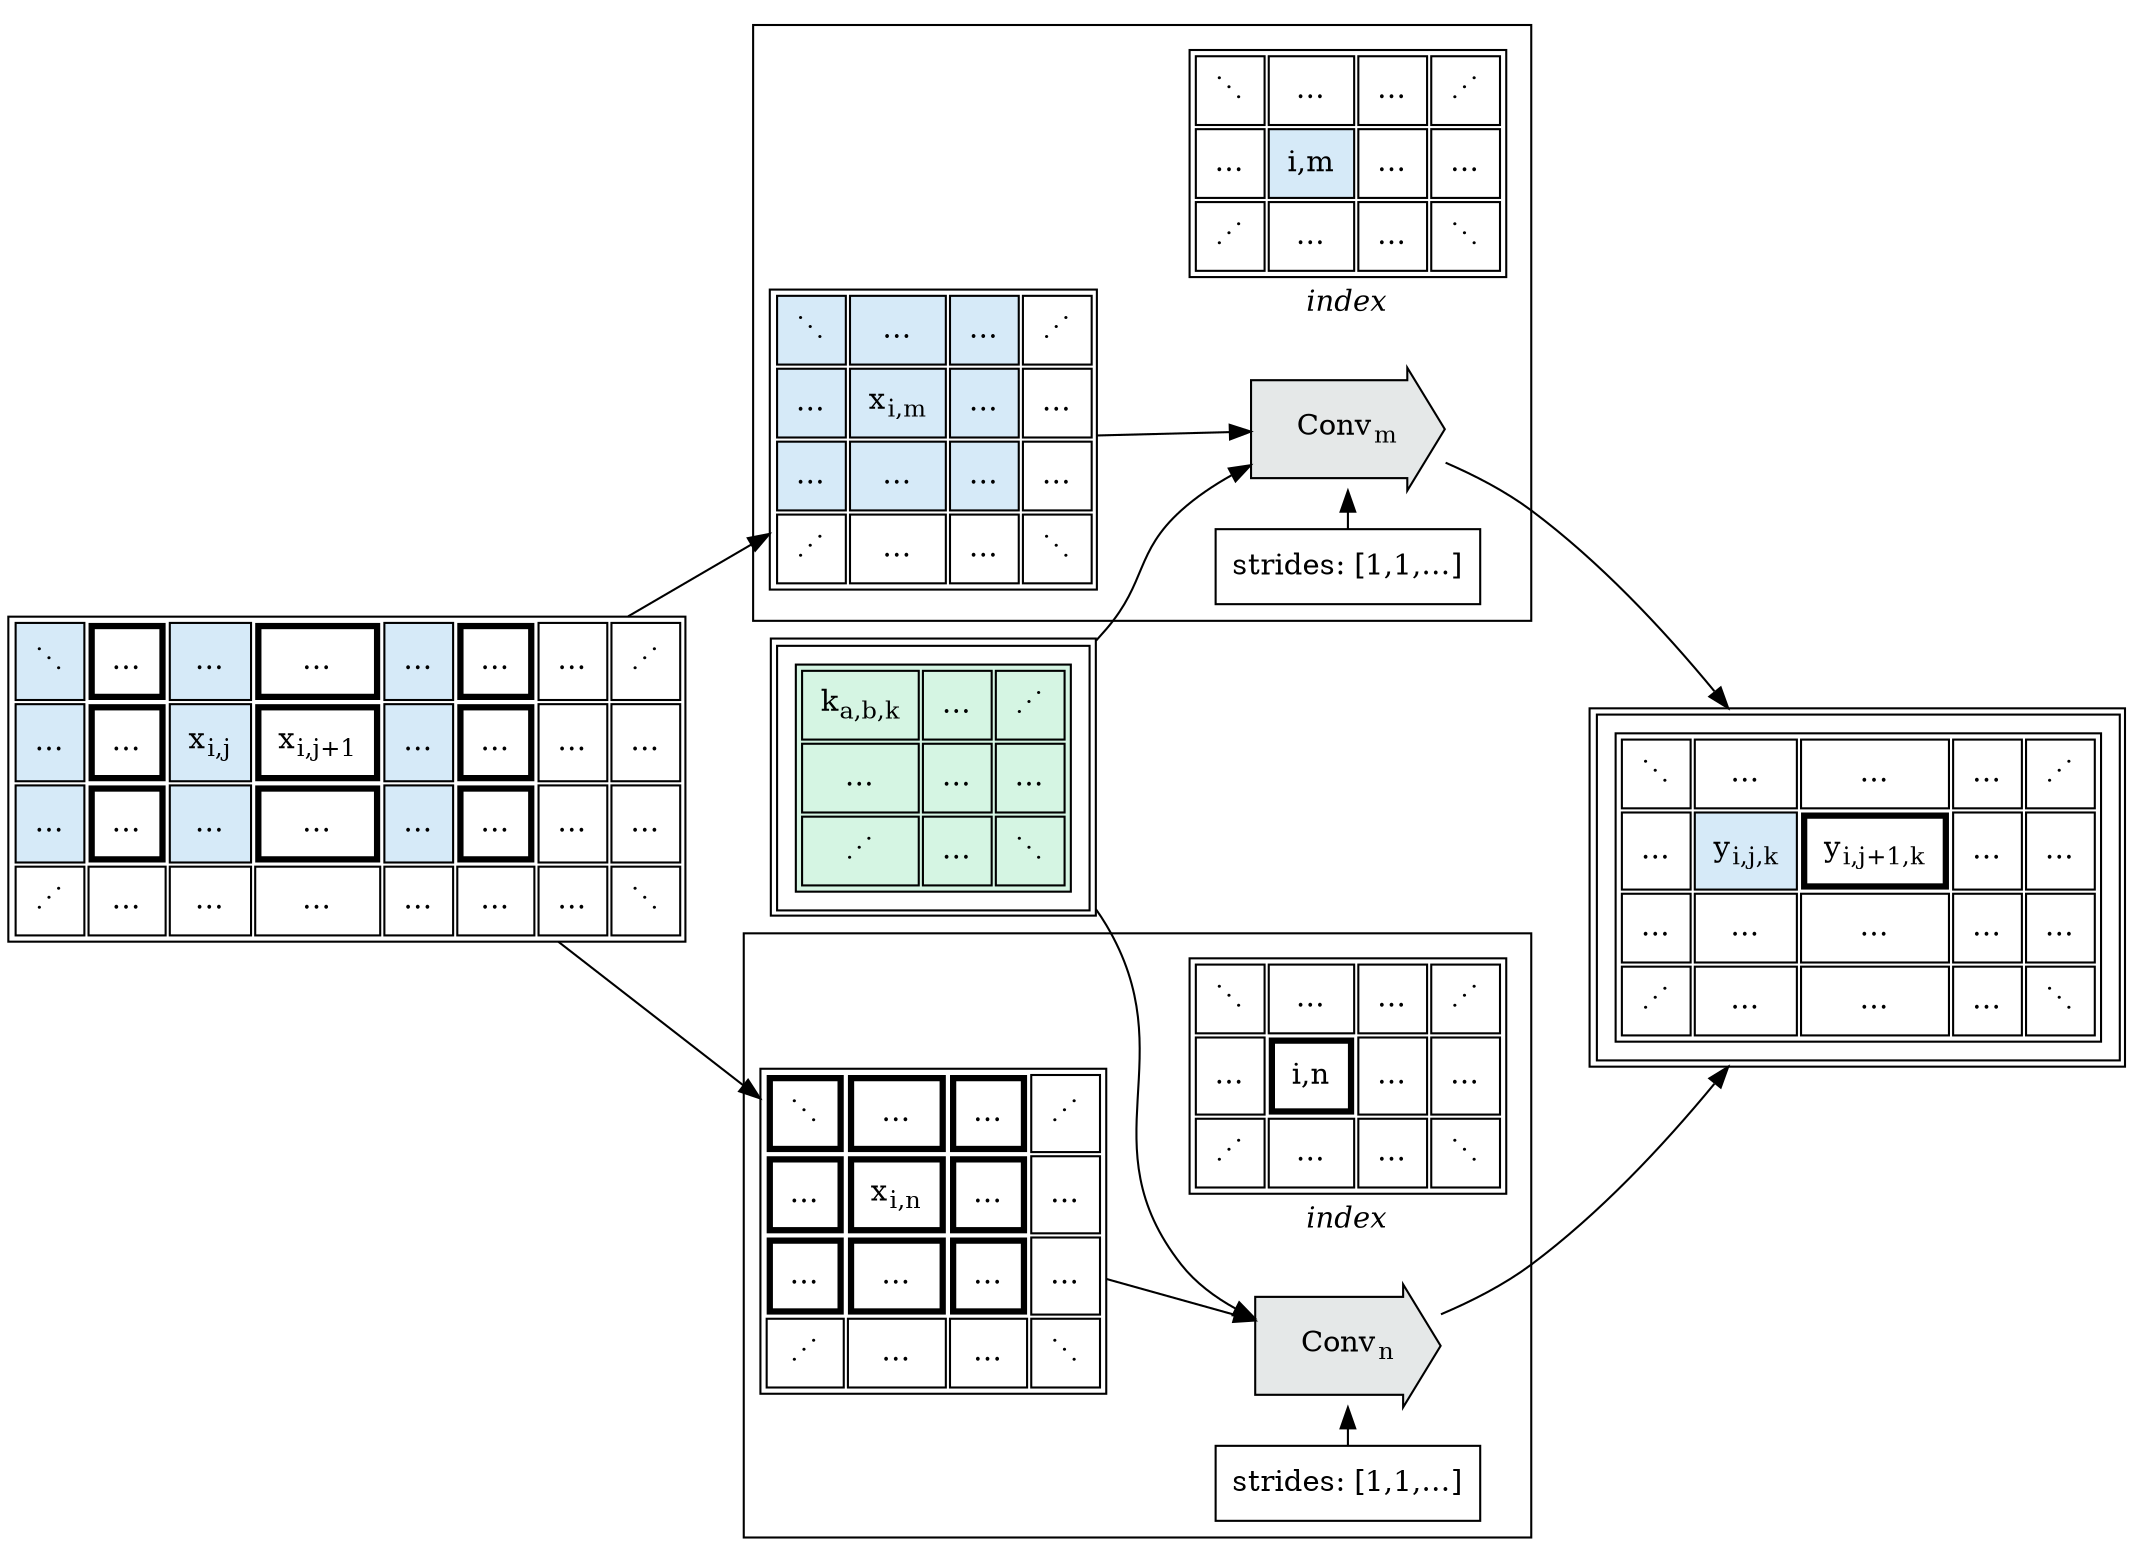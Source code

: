 digraph G {
  rankdir=LR;

  subgraph cluster_0 {
  idx0 [
    shape="plain",
    label=<
        <table border="0">
    <tr><td>

      <table cellpadding="8">
          <tr>
              <td>⋱</td>
              <td>…</td>
              <td>…</td>
              <td>⋰</td>
              </tr>
          <tr>
              <td>…</td>
              <td bgcolor="#D6EAF8">i,m</td>
              <td>…</td>
              <td>…</td>
              </tr>
          <tr>
              <td>⋰</td>
              <td>…</td>
              <td>…</td>
              <td>⋱</td>
              </tr>
          </table>
	</td></tr>

    <tr><td><i>index</i></td></tr>
          </table>
    >,
  ];

  X0 [
      shape="plain",
      label=<
      <table cellpadding="8">
          <tr>
              <td bgcolor="#D6EAF8">⋱</td>
              <td bgcolor="#D6EAF8">…</td>
              <td bgcolor="#D6EAF8">…</td>
              <td>⋰</td>
              </tr>
          <tr>
              <td bgcolor="#D6EAF8">…</td>
              <td bgcolor="#D6EAF8">x<sub>i,m</sub></td>
              <td bgcolor="#D6EAF8">…</td>
              <td>…</td>
              </tr>
          <tr>
              <td bgcolor="#D6EAF8">…</td>
              <td bgcolor="#D6EAF8">…</td>
              <td bgcolor="#D6EAF8">…</td>
              <td>…</td>
              </tr>
          <tr>
              <td>⋰</td>
              <td>…</td>
              <td>…</td>
              <td>⋱</td>
              </tr>
          </table>
      >,
  ];


  Conv0 [
      label=<Conv<sub>m</sub>>,
      shape=rarrow,
      style=filled,
      fillcolor="#E5E8E8",
      margin=0.3
  ];

  strides0 [
      label="strides: [1,1,…]",
      shape=rectangle,
  ];

  strides0 -> Conv0;

  { rank=same; idx0; Conv0; strides0; }
  }

  subgraph cluster_1 {
  X1 [
      shape="plain",
      label=<
      <table cellpadding="8">
          <tr>
              <td border="3">⋱</td>
              <td border="3">…</td>
              <td border="3">…</td>
              <td>⋰</td>
              </tr>
          <tr>
              <td border="3">…</td>
              <td border="3">x<sub>i,n</sub></td>
              <td border="3">…</td>
              <td>…</td>
              </tr>
          <tr>
              <td border="3">…</td>
              <td border="3">…</td>
              <td border="3">…</td>
              <td>…</td>
              </tr>
          <tr>
              <td>⋰</td>
              <td>…</td>
              <td>…</td>
              <td>⋱</td>
              </tr>
          </table>
      >,
  ];

  idx1 [
    shape="plain",
    label=<
        <table border="0">
    <tr><td>

      <table cellpadding="8">
          <tr>
              <td>⋱</td>
              <td>…</td>
              <td>…</td>
              <td>⋰</td>
              </tr>
          <tr>
              <td>…</td>
              <td border="3">i,n</td>
              <td>…</td>
              <td>…</td>
              </tr>
          <tr>
              <td>⋰</td>
              <td>…</td>
              <td>…</td>
              <td>⋱</td>
              </tr>
          </table>
	</td></tr>

    <tr><td><i>index</i></td></tr>
          </table>
    >,
  ];
  Conv1 [
      label=<Conv<sub>n</sub>>,
      shape=rarrow,
      style=filled,
      fillcolor="#E5E8E8",
      margin=0.3
  ];

  strides1 [
      label="strides: [1,1,…]",
      shape=rectangle,
  ];

  strides1 -> Conv1;

  { rank=same; idx1; Conv1; strides1; }
  }


  X [
      shape="plain",
      label=<
      <table cellpadding="8">
          <tr>
              <td bgcolor="#D6EAF8">⋱</td>
              <td border="3">…</td>
              <td bgcolor="#D6EAF8">…</td>
              <td border="3">…</td>
              <td bgcolor="#D6EAF8">…</td>
              <td border="3">…</td>
              <td>…</td>
              <td>⋰</td>
              </tr>
          <tr>
              <td bgcolor="#D6EAF8">…</td>
              <td border="3">…</td>
              <td bgcolor="#D6EAF8">x<sub>i,j</sub></td>
              <td border="3">x<sub>i,j+1</sub></td>
              <td bgcolor="#D6EAF8">…</td>
              <td border="3">…</td>
              <td>…</td>
              <td>…</td>
              </tr>
          <tr>
              <td bgcolor="#D6EAF8">…</td>
              <td border="3">…</td>
              <td bgcolor="#D6EAF8">…</td>
              <td border="3">…</td>
              <td bgcolor="#D6EAF8">…</td>
              <td border="3">…</td>
              <td>…</td>
              <td>…</td>
              </tr>
          <tr>
              <td>⋰</td>
              <td>…</td>
              <td>…</td>
              <td>…</td>
              <td>…</td>
              <td>…</td>
              <td>…</td>
              <td>⋱</td>
              </tr>
          </table>
      >,
  ];

  X -> X0;
  X -> X1;

  K [
      shape="plain",
      label=<
      <table cellpadding="8">
        <tr><td>
      <table bgcolor="#D5F5E3" cellpadding="8">
          <tr>
              <td >k<sub>a,b,k</sub></td>
              <td >…</td>
              <td>⋰</td>
              </tr>
          <tr>
              <td>…</td>
              <td>…</td>
              <td>…</td>
              </tr>
          <tr>
          	<td>⋰</td>
              <td>…</td>
          	<td>⋱</td>
              </tr>
          </table>
	  </td></tr>
        </table>
      >,
  ];

  Y [
      shape="plain",
      label=<
      <table cellpadding="8">
        <tr><td>

      <table cellpadding="8">
          <tr>
              <td>⋱</td>
              <td>…</td>
              <td>…</td>
              <td>…</td>
              <td>⋰</td>
              </tr>
          <tr>
              <td>…</td>
              <td bgcolor="#D6EAF8">y<sub>i,j,k</sub></td>
              <td border="3">y<sub>i,j+1,k</sub></td>
              <td>…</td>
              <td>…</td>
              </tr>
          <tr>
              <td>…</td>
              <td>…</td>
              <td>…</td>
              <td>…</td>
              <td>…</td>
              </tr>
          <tr>
              <td>⋰</td>
              <td>…</td>
              <td>…</td>
              <td>…</td>
              <td>⋱</td>
              </tr>
          </table>

	  </td></tr>
        </table>
      >,
  ];

  X0 -> Conv0;
  K -> Conv0;
  Conv0 -> Y;

  X1 -> Conv1;
  K -> Conv1;
  Conv1 -> Y;

}
